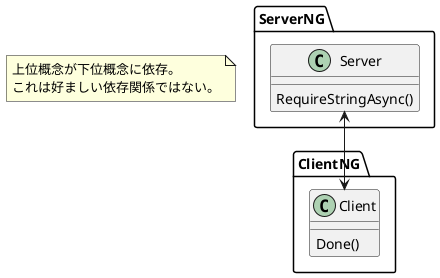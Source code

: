 @startuml

package ServerNG {
    class Server {
        RequireStringAsync()
    }
}

package ClientNG {
    class Client {
        Done()
    }
}

Server <--> Client

note as N
上位概念が下位概念に依存。
これは好ましい依存関係ではない。
end note

@enduml


